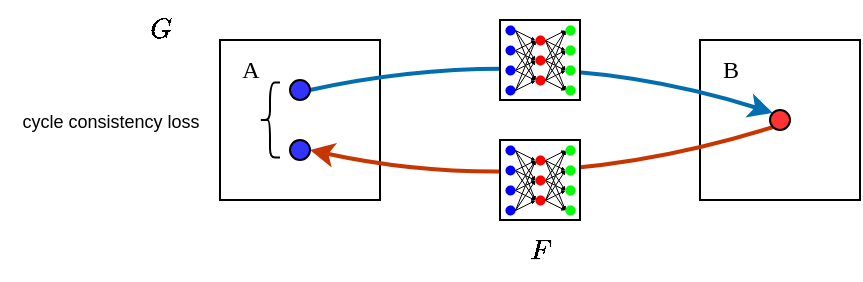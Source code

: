 <mxfile version="22.1.3" type="github">
  <diagram name="Page-1" id="6hGklAR9HjyawwnTF-di">
    <mxGraphModel dx="768" dy="411" grid="1" gridSize="10" guides="1" tooltips="1" connect="1" arrows="1" fold="1" page="1" pageScale="1" pageWidth="850" pageHeight="1100" math="1" shadow="0">
      <root>
        <mxCell id="0" />
        <mxCell id="1" parent="0" />
        <mxCell id="0p1_scHnNHO-Ukw5lkaR-1" value="" style="whiteSpace=wrap;html=1;aspect=fixed;" vertex="1" parent="1">
          <mxGeometry x="200" y="200" width="80" height="80" as="geometry" />
        </mxCell>
        <mxCell id="0p1_scHnNHO-Ukw5lkaR-2" value="" style="whiteSpace=wrap;html=1;aspect=fixed;" vertex="1" parent="1">
          <mxGeometry x="440" y="200" width="80" height="80" as="geometry" />
        </mxCell>
        <mxCell id="0p1_scHnNHO-Ukw5lkaR-3" value="" style="curved=1;endArrow=classic;html=1;rounded=0;exitX=1;exitY=0.5;exitDx=0;exitDy=0;entryX=0;entryY=0;entryDx=0;entryDy=0;fillColor=#1ba1e2;strokeColor=#006EAF;strokeWidth=2;" edge="1" parent="1" source="0p1_scHnNHO-Ukw5lkaR-161" target="0p1_scHnNHO-Ukw5lkaR-163">
          <mxGeometry width="50" height="50" relative="1" as="geometry">
            <mxPoint x="370" y="330" as="sourcePoint" />
            <mxPoint x="420" y="280" as="targetPoint" />
            <Array as="points">
              <mxPoint x="360" y="200" />
            </Array>
          </mxGeometry>
        </mxCell>
        <mxCell id="0p1_scHnNHO-Ukw5lkaR-4" value="" style="curved=1;endArrow=classic;html=1;rounded=0;exitX=0;exitY=1;exitDx=0;exitDy=0;entryX=1;entryY=0.5;entryDx=0;entryDy=0;fillColor=#fa6800;strokeColor=#C73500;strokeWidth=2;" edge="1" parent="1" source="0p1_scHnNHO-Ukw5lkaR-163" target="0p1_scHnNHO-Ukw5lkaR-162">
          <mxGeometry width="50" height="50" relative="1" as="geometry">
            <mxPoint x="500" y="300" as="sourcePoint" />
            <mxPoint x="230" y="300" as="targetPoint" />
            <Array as="points">
              <mxPoint x="360" y="280" />
            </Array>
          </mxGeometry>
        </mxCell>
        <mxCell id="0p1_scHnNHO-Ukw5lkaR-5" value="\(G\)" style="text;html=1;align=center;verticalAlign=middle;resizable=0;points=[];autosize=1;strokeColor=none;fillColor=none;" vertex="1" parent="1">
          <mxGeometry x="145" y="180" width="50" height="30" as="geometry" />
        </mxCell>
        <mxCell id="0p1_scHnNHO-Ukw5lkaR-6" value="\(F\)" style="text;html=1;align=center;verticalAlign=middle;resizable=0;points=[];autosize=1;strokeColor=none;fillColor=none;" vertex="1" parent="1">
          <mxGeometry x="335" y="290" width="50" height="30" as="geometry" />
        </mxCell>
        <mxCell id="0p1_scHnNHO-Ukw5lkaR-85" value="" style="group" vertex="1" connectable="0" parent="1">
          <mxGeometry x="340" y="250" width="40" height="40" as="geometry" />
        </mxCell>
        <mxCell id="0p1_scHnNHO-Ukw5lkaR-86" value="" style="whiteSpace=wrap;html=1;aspect=fixed;" vertex="1" parent="0p1_scHnNHO-Ukw5lkaR-85">
          <mxGeometry width="40" height="40" as="geometry" />
        </mxCell>
        <mxCell id="0p1_scHnNHO-Ukw5lkaR-87" value="" style="ellipse;whiteSpace=wrap;html=1;aspect=fixed;fillColor=#0000ff;strokeColor=#00000000;strokeWidth=0;" vertex="1" parent="0p1_scHnNHO-Ukw5lkaR-85">
          <mxGeometry x="2.5" y="12.5" width="5" height="5" as="geometry" />
        </mxCell>
        <mxCell id="0p1_scHnNHO-Ukw5lkaR-88" value="" style="ellipse;whiteSpace=wrap;html=1;aspect=fixed;fillColor=#0000ff;strokeColor=#000000;strokeWidth=0;" vertex="1" parent="0p1_scHnNHO-Ukw5lkaR-85">
          <mxGeometry x="2.5" y="22.5" width="5" height="5" as="geometry" />
        </mxCell>
        <mxCell id="0p1_scHnNHO-Ukw5lkaR-89" value="" style="ellipse;whiteSpace=wrap;html=1;aspect=fixed;fillColor=#0000ff;strokeColor=#000000;strokeWidth=0;" vertex="1" parent="0p1_scHnNHO-Ukw5lkaR-85">
          <mxGeometry x="2.5" y="32.5" width="5" height="5" as="geometry" />
        </mxCell>
        <mxCell id="0p1_scHnNHO-Ukw5lkaR-90" value="" style="ellipse;whiteSpace=wrap;html=1;aspect=fixed;fillColor=#0000ff;strokeColor=#000000;strokeWidth=0;" vertex="1" parent="0p1_scHnNHO-Ukw5lkaR-85">
          <mxGeometry x="2.5" y="2.5" width="5" height="5" as="geometry" />
        </mxCell>
        <mxCell id="0p1_scHnNHO-Ukw5lkaR-91" value="" style="ellipse;whiteSpace=wrap;html=1;aspect=fixed;strokeWidth=0;fillColor=#00ff00;" vertex="1" parent="0p1_scHnNHO-Ukw5lkaR-85">
          <mxGeometry x="32.5" y="12.5" width="5" height="5" as="geometry" />
        </mxCell>
        <mxCell id="0p1_scHnNHO-Ukw5lkaR-92" value="" style="ellipse;whiteSpace=wrap;html=1;aspect=fixed;strokeWidth=0;fillColor=#00ff00;" vertex="1" parent="0p1_scHnNHO-Ukw5lkaR-85">
          <mxGeometry x="32.5" y="22.5" width="5" height="5" as="geometry" />
        </mxCell>
        <mxCell id="0p1_scHnNHO-Ukw5lkaR-93" value="" style="ellipse;whiteSpace=wrap;html=1;aspect=fixed;strokeWidth=0;fillColor=#00ff00;" vertex="1" parent="0p1_scHnNHO-Ukw5lkaR-85">
          <mxGeometry x="32.5" y="32.5" width="5" height="5" as="geometry" />
        </mxCell>
        <mxCell id="0p1_scHnNHO-Ukw5lkaR-94" value="" style="ellipse;whiteSpace=wrap;html=1;aspect=fixed;strokeWidth=0;fillColor=#00ff00;" vertex="1" parent="0p1_scHnNHO-Ukw5lkaR-85">
          <mxGeometry x="32.5" y="2.5" width="5" height="5" as="geometry" />
        </mxCell>
        <mxCell id="0p1_scHnNHO-Ukw5lkaR-95" value="" style="ellipse;whiteSpace=wrap;html=1;aspect=fixed;strokeWidth=0;fillColor=#ff0000;" vertex="1" parent="0p1_scHnNHO-Ukw5lkaR-85">
          <mxGeometry x="17.5" y="7.5" width="5" height="5" as="geometry" />
        </mxCell>
        <mxCell id="0p1_scHnNHO-Ukw5lkaR-96" value="" style="ellipse;whiteSpace=wrap;html=1;aspect=fixed;strokeWidth=0;fillColor=#ff0000;" vertex="1" parent="0p1_scHnNHO-Ukw5lkaR-85">
          <mxGeometry x="17.5" y="17.5" width="5" height="5" as="geometry" />
        </mxCell>
        <mxCell id="0p1_scHnNHO-Ukw5lkaR-97" value="" style="ellipse;whiteSpace=wrap;html=1;aspect=fixed;strokeWidth=0;fillColor=#ff0000;" vertex="1" parent="0p1_scHnNHO-Ukw5lkaR-85">
          <mxGeometry x="17.5" y="27.5" width="5" height="5" as="geometry" />
        </mxCell>
        <mxCell id="0p1_scHnNHO-Ukw5lkaR-98" value="" style="endArrow=classic;html=1;rounded=0;exitX=1;exitY=0.5;exitDx=0;exitDy=0;entryX=0;entryY=0.5;entryDx=0;entryDy=0;strokeWidth=0.5;endSize=1;" edge="1" parent="0p1_scHnNHO-Ukw5lkaR-85" source="0p1_scHnNHO-Ukw5lkaR-90" target="0p1_scHnNHO-Ukw5lkaR-95">
          <mxGeometry width="50" height="50" relative="1" as="geometry">
            <mxPoint x="27.5" y="77.5" as="sourcePoint" />
            <mxPoint x="22.5" y="-7.5" as="targetPoint" />
            <Array as="points" />
          </mxGeometry>
        </mxCell>
        <mxCell id="0p1_scHnNHO-Ukw5lkaR-99" value="" style="endArrow=classic;html=1;rounded=0;exitX=1;exitY=0.5;exitDx=0;exitDy=0;entryX=0;entryY=0.5;entryDx=0;entryDy=0;strokeWidth=0.5;endSize=1;" edge="1" parent="0p1_scHnNHO-Ukw5lkaR-85" source="0p1_scHnNHO-Ukw5lkaR-87" target="0p1_scHnNHO-Ukw5lkaR-95">
          <mxGeometry width="50" height="50" relative="1" as="geometry">
            <mxPoint x="12.5" y="-2.5" as="sourcePoint" />
            <mxPoint x="22.5" y="2.5" as="targetPoint" />
            <Array as="points">
              <mxPoint x="12.5" y="12.5" />
            </Array>
          </mxGeometry>
        </mxCell>
        <mxCell id="0p1_scHnNHO-Ukw5lkaR-100" value="" style="endArrow=classic;html=1;rounded=0;exitX=1;exitY=0.5;exitDx=0;exitDy=0;entryX=0;entryY=0.5;entryDx=0;entryDy=0;strokeWidth=0.5;endSize=1;" edge="1" parent="0p1_scHnNHO-Ukw5lkaR-85" source="0p1_scHnNHO-Ukw5lkaR-88" target="0p1_scHnNHO-Ukw5lkaR-95">
          <mxGeometry width="50" height="50" relative="1" as="geometry">
            <mxPoint x="12.5" y="10" as="sourcePoint" />
            <mxPoint x="22.5" y="15" as="targetPoint" />
            <Array as="points" />
          </mxGeometry>
        </mxCell>
        <mxCell id="0p1_scHnNHO-Ukw5lkaR-101" value="" style="endArrow=classic;html=1;rounded=0;entryX=0;entryY=0.5;entryDx=0;entryDy=0;strokeWidth=0.5;endSize=1;exitX=1;exitY=0.5;exitDx=0;exitDy=0;" edge="1" parent="0p1_scHnNHO-Ukw5lkaR-85" source="0p1_scHnNHO-Ukw5lkaR-89" target="0p1_scHnNHO-Ukw5lkaR-95">
          <mxGeometry width="50" height="50" relative="1" as="geometry">
            <mxPoint x="12.5" y="27.5" as="sourcePoint" />
            <mxPoint x="27.5" y="20" as="targetPoint" />
            <Array as="points" />
          </mxGeometry>
        </mxCell>
        <mxCell id="0p1_scHnNHO-Ukw5lkaR-102" value="" style="endArrow=classic;html=1;rounded=0;exitX=1;exitY=0.5;exitDx=0;exitDy=0;entryX=0;entryY=0.5;entryDx=0;entryDy=0;strokeWidth=0.5;endSize=1;" edge="1" parent="0p1_scHnNHO-Ukw5lkaR-85" source="0p1_scHnNHO-Ukw5lkaR-90" target="0p1_scHnNHO-Ukw5lkaR-96">
          <mxGeometry width="50" height="50" relative="1" as="geometry">
            <mxPoint x="12.5" y="2.5" as="sourcePoint" />
            <mxPoint x="22.5" y="7.5" as="targetPoint" />
            <Array as="points" />
          </mxGeometry>
        </mxCell>
        <mxCell id="0p1_scHnNHO-Ukw5lkaR-103" value="" style="endArrow=classic;html=1;rounded=0;exitX=1;exitY=0.5;exitDx=0;exitDy=0;entryX=0;entryY=0.5;entryDx=0;entryDy=0;strokeWidth=0.5;endSize=1;" edge="1" parent="0p1_scHnNHO-Ukw5lkaR-85" source="0p1_scHnNHO-Ukw5lkaR-87" target="0p1_scHnNHO-Ukw5lkaR-96">
          <mxGeometry width="50" height="50" relative="1" as="geometry">
            <mxPoint x="17.5" y="12.5" as="sourcePoint" />
            <mxPoint x="27.5" y="17.5" as="targetPoint" />
            <Array as="points" />
          </mxGeometry>
        </mxCell>
        <mxCell id="0p1_scHnNHO-Ukw5lkaR-104" value="" style="endArrow=classic;html=1;rounded=0;exitX=1;exitY=0.5;exitDx=0;exitDy=0;entryX=0;entryY=0.5;entryDx=0;entryDy=0;strokeWidth=0.5;endSize=1;" edge="1" parent="0p1_scHnNHO-Ukw5lkaR-85" source="0p1_scHnNHO-Ukw5lkaR-88" target="0p1_scHnNHO-Ukw5lkaR-96">
          <mxGeometry width="50" height="50" relative="1" as="geometry">
            <mxPoint x="32.5" y="30" as="sourcePoint" />
            <mxPoint x="42.5" y="35" as="targetPoint" />
            <Array as="points" />
          </mxGeometry>
        </mxCell>
        <mxCell id="0p1_scHnNHO-Ukw5lkaR-105" value="" style="endArrow=classic;html=1;rounded=0;exitX=1;exitY=0.5;exitDx=0;exitDy=0;entryX=0;entryY=0.5;entryDx=0;entryDy=0;strokeWidth=0.5;endSize=1;" edge="1" parent="0p1_scHnNHO-Ukw5lkaR-85" source="0p1_scHnNHO-Ukw5lkaR-89" target="0p1_scHnNHO-Ukw5lkaR-96">
          <mxGeometry width="50" height="50" relative="1" as="geometry">
            <mxPoint x="67.5" y="17.5" as="sourcePoint" />
            <mxPoint x="77.5" y="12.5" as="targetPoint" />
            <Array as="points" />
          </mxGeometry>
        </mxCell>
        <mxCell id="0p1_scHnNHO-Ukw5lkaR-106" value="" style="endArrow=classic;html=1;rounded=0;exitX=1;exitY=0.5;exitDx=0;exitDy=0;entryX=0;entryY=0.5;entryDx=0;entryDy=0;strokeWidth=0.5;endSize=1;" edge="1" parent="0p1_scHnNHO-Ukw5lkaR-85" source="0p1_scHnNHO-Ukw5lkaR-89" target="0p1_scHnNHO-Ukw5lkaR-97">
          <mxGeometry width="50" height="50" relative="1" as="geometry">
            <mxPoint x="77.5" y="17.5" as="sourcePoint" />
            <mxPoint x="87.5" y="12.5" as="targetPoint" />
            <Array as="points" />
          </mxGeometry>
        </mxCell>
        <mxCell id="0p1_scHnNHO-Ukw5lkaR-107" value="" style="endArrow=classic;html=1;rounded=0;exitX=1;exitY=0.5;exitDx=0;exitDy=0;entryX=0;entryY=0.5;entryDx=0;entryDy=0;strokeWidth=0.5;endSize=1;" edge="1" parent="0p1_scHnNHO-Ukw5lkaR-85" source="0p1_scHnNHO-Ukw5lkaR-88" target="0p1_scHnNHO-Ukw5lkaR-97">
          <mxGeometry width="50" height="50" relative="1" as="geometry">
            <mxPoint x="82.5" y="22.5" as="sourcePoint" />
            <mxPoint x="92.5" y="17.5" as="targetPoint" />
            <Array as="points" />
          </mxGeometry>
        </mxCell>
        <mxCell id="0p1_scHnNHO-Ukw5lkaR-108" value="" style="endArrow=classic;html=1;rounded=0;exitX=1;exitY=0.5;exitDx=0;exitDy=0;entryX=0;entryY=0.5;entryDx=0;entryDy=0;strokeWidth=0.5;endSize=1;" edge="1" parent="0p1_scHnNHO-Ukw5lkaR-85" source="0p1_scHnNHO-Ukw5lkaR-87" target="0p1_scHnNHO-Ukw5lkaR-97">
          <mxGeometry width="50" height="50" relative="1" as="geometry">
            <mxPoint x="87.5" y="27.5" as="sourcePoint" />
            <mxPoint x="97.5" y="22.5" as="targetPoint" />
            <Array as="points" />
          </mxGeometry>
        </mxCell>
        <mxCell id="0p1_scHnNHO-Ukw5lkaR-109" value="" style="endArrow=classic;html=1;rounded=0;entryX=0;entryY=0.5;entryDx=0;entryDy=0;strokeWidth=0.5;endSize=1;exitX=1;exitY=0.5;exitDx=0;exitDy=0;" edge="1" parent="0p1_scHnNHO-Ukw5lkaR-85" source="0p1_scHnNHO-Ukw5lkaR-90" target="0p1_scHnNHO-Ukw5lkaR-97">
          <mxGeometry width="50" height="50" relative="1" as="geometry">
            <mxPoint x="92.5" y="32.5" as="sourcePoint" />
            <mxPoint x="102.5" y="27.5" as="targetPoint" />
            <Array as="points" />
          </mxGeometry>
        </mxCell>
        <mxCell id="0p1_scHnNHO-Ukw5lkaR-110" value="" style="endArrow=classic;html=1;rounded=0;exitX=1;exitY=0.5;exitDx=0;exitDy=0;entryX=0;entryY=0.5;entryDx=0;entryDy=0;strokeWidth=0.5;endSize=1;" edge="1" parent="0p1_scHnNHO-Ukw5lkaR-85" source="0p1_scHnNHO-Ukw5lkaR-95" target="0p1_scHnNHO-Ukw5lkaR-94">
          <mxGeometry width="50" height="50" relative="1" as="geometry">
            <mxPoint x="22.5" y="2.5" as="sourcePoint" />
            <mxPoint x="32.5" y="-2.5" as="targetPoint" />
            <Array as="points" />
          </mxGeometry>
        </mxCell>
        <mxCell id="0p1_scHnNHO-Ukw5lkaR-111" value="" style="endArrow=classic;html=1;rounded=0;entryX=0;entryY=0.5;entryDx=0;entryDy=0;strokeWidth=0.5;endSize=1;exitX=1;exitY=0.5;exitDx=0;exitDy=0;" edge="1" parent="0p1_scHnNHO-Ukw5lkaR-85" source="0p1_scHnNHO-Ukw5lkaR-95" target="0p1_scHnNHO-Ukw5lkaR-91">
          <mxGeometry width="50" height="50" relative="1" as="geometry">
            <mxPoint x="52.5" y="12.5" as="sourcePoint" />
            <mxPoint x="62.5" y="7.5" as="targetPoint" />
            <Array as="points" />
          </mxGeometry>
        </mxCell>
        <mxCell id="0p1_scHnNHO-Ukw5lkaR-112" value="" style="endArrow=classic;html=1;rounded=0;exitX=1;exitY=0.5;exitDx=0;exitDy=0;entryX=0;entryY=0.5;entryDx=0;entryDy=0;strokeWidth=0.5;endSize=1;" edge="1" parent="0p1_scHnNHO-Ukw5lkaR-85" source="0p1_scHnNHO-Ukw5lkaR-95" target="0p1_scHnNHO-Ukw5lkaR-93">
          <mxGeometry width="50" height="50" relative="1" as="geometry">
            <mxPoint x="62.5" y="17.5" as="sourcePoint" />
            <mxPoint x="72.5" y="12.5" as="targetPoint" />
            <Array as="points" />
          </mxGeometry>
        </mxCell>
        <mxCell id="0p1_scHnNHO-Ukw5lkaR-113" value="" style="endArrow=classic;html=1;rounded=0;entryX=0;entryY=0.5;entryDx=0;entryDy=0;strokeWidth=0.5;endSize=1;exitX=1;exitY=0.5;exitDx=0;exitDy=0;" edge="1" parent="0p1_scHnNHO-Ukw5lkaR-85" source="0p1_scHnNHO-Ukw5lkaR-95" target="0p1_scHnNHO-Ukw5lkaR-92">
          <mxGeometry width="50" height="50" relative="1" as="geometry">
            <mxPoint x="52.5" y="17.5" as="sourcePoint" />
            <mxPoint x="62.5" y="12.5" as="targetPoint" />
            <Array as="points" />
          </mxGeometry>
        </mxCell>
        <mxCell id="0p1_scHnNHO-Ukw5lkaR-114" value="" style="endArrow=classic;html=1;rounded=0;exitX=1;exitY=0.5;exitDx=0;exitDy=0;entryX=0;entryY=0.5;entryDx=0;entryDy=0;strokeWidth=0.5;endSize=1;" edge="1" parent="0p1_scHnNHO-Ukw5lkaR-85" source="0p1_scHnNHO-Ukw5lkaR-96" target="0p1_scHnNHO-Ukw5lkaR-94">
          <mxGeometry width="50" height="50" relative="1" as="geometry">
            <mxPoint x="67.5" y="7.5" as="sourcePoint" />
            <mxPoint x="77.5" y="2.5" as="targetPoint" />
            <Array as="points" />
          </mxGeometry>
        </mxCell>
        <mxCell id="0p1_scHnNHO-Ukw5lkaR-115" value="" style="endArrow=classic;html=1;rounded=0;exitX=1;exitY=0.5;exitDx=0;exitDy=0;entryX=0;entryY=0.5;entryDx=0;entryDy=0;strokeWidth=0.5;endSize=1;" edge="1" parent="0p1_scHnNHO-Ukw5lkaR-85" source="0p1_scHnNHO-Ukw5lkaR-97" target="0p1_scHnNHO-Ukw5lkaR-91">
          <mxGeometry width="50" height="50" relative="1" as="geometry">
            <mxPoint x="67.5" y="22.5" as="sourcePoint" />
            <mxPoint x="77.5" y="17.5" as="targetPoint" />
            <Array as="points" />
          </mxGeometry>
        </mxCell>
        <mxCell id="0p1_scHnNHO-Ukw5lkaR-116" value="" style="endArrow=classic;html=1;rounded=0;exitX=1;exitY=0.5;exitDx=0;exitDy=0;entryX=0;entryY=0.5;entryDx=0;entryDy=0;strokeWidth=0.5;endSize=1;" edge="1" parent="0p1_scHnNHO-Ukw5lkaR-85" source="0p1_scHnNHO-Ukw5lkaR-97" target="0p1_scHnNHO-Ukw5lkaR-94">
          <mxGeometry width="50" height="50" relative="1" as="geometry">
            <mxPoint x="57.5" y="27.5" as="sourcePoint" />
            <mxPoint x="67.5" y="22.5" as="targetPoint" />
            <Array as="points" />
          </mxGeometry>
        </mxCell>
        <mxCell id="0p1_scHnNHO-Ukw5lkaR-117" value="" style="endArrow=classic;html=1;rounded=0;exitX=1;exitY=0.5;exitDx=0;exitDy=0;entryX=0;entryY=0.5;entryDx=0;entryDy=0;strokeWidth=0.5;endSize=1;" edge="1" parent="0p1_scHnNHO-Ukw5lkaR-85" source="0p1_scHnNHO-Ukw5lkaR-97" target="0p1_scHnNHO-Ukw5lkaR-92">
          <mxGeometry width="50" height="50" relative="1" as="geometry">
            <mxPoint x="67.5" y="27.5" as="sourcePoint" />
            <mxPoint x="77.5" y="22.5" as="targetPoint" />
            <Array as="points" />
          </mxGeometry>
        </mxCell>
        <mxCell id="0p1_scHnNHO-Ukw5lkaR-118" value="" style="endArrow=classic;html=1;rounded=0;exitX=1;exitY=0.5;exitDx=0;exitDy=0;entryX=0;entryY=0.5;entryDx=0;entryDy=0;strokeWidth=0.5;endSize=1;" edge="1" parent="0p1_scHnNHO-Ukw5lkaR-85" source="0p1_scHnNHO-Ukw5lkaR-97" target="0p1_scHnNHO-Ukw5lkaR-93">
          <mxGeometry width="50" height="50" relative="1" as="geometry">
            <mxPoint x="82.5" y="27.5" as="sourcePoint" />
            <mxPoint x="92.5" y="22.5" as="targetPoint" />
            <Array as="points" />
          </mxGeometry>
        </mxCell>
        <mxCell id="0p1_scHnNHO-Ukw5lkaR-119" value="" style="endArrow=classic;html=1;rounded=0;exitX=1;exitY=0.5;exitDx=0;exitDy=0;entryX=0;entryY=0.5;entryDx=0;entryDy=0;strokeWidth=0.5;endSize=1;" edge="1" parent="0p1_scHnNHO-Ukw5lkaR-85" source="0p1_scHnNHO-Ukw5lkaR-96" target="0p1_scHnNHO-Ukw5lkaR-91">
          <mxGeometry width="50" height="50" relative="1" as="geometry">
            <mxPoint x="77.5" y="7.5" as="sourcePoint" />
            <mxPoint x="87.5" y="2.5" as="targetPoint" />
            <Array as="points" />
          </mxGeometry>
        </mxCell>
        <mxCell id="0p1_scHnNHO-Ukw5lkaR-120" value="" style="endArrow=classic;html=1;rounded=0;exitX=1;exitY=0.5;exitDx=0;exitDy=0;entryX=0;entryY=0.5;entryDx=0;entryDy=0;strokeWidth=0.5;endSize=1;" edge="1" parent="0p1_scHnNHO-Ukw5lkaR-85" source="0p1_scHnNHO-Ukw5lkaR-96" target="0p1_scHnNHO-Ukw5lkaR-92">
          <mxGeometry width="50" height="50" relative="1" as="geometry">
            <mxPoint x="82.5" y="12.5" as="sourcePoint" />
            <mxPoint x="92.5" y="7.5" as="targetPoint" />
            <Array as="points" />
          </mxGeometry>
        </mxCell>
        <mxCell id="0p1_scHnNHO-Ukw5lkaR-121" value="" style="endArrow=classic;html=1;rounded=0;exitX=1;exitY=0.5;exitDx=0;exitDy=0;entryX=0;entryY=0.5;entryDx=0;entryDy=0;strokeWidth=0.5;endSize=1;" edge="1" parent="0p1_scHnNHO-Ukw5lkaR-85" source="0p1_scHnNHO-Ukw5lkaR-96" target="0p1_scHnNHO-Ukw5lkaR-93">
          <mxGeometry width="50" height="50" relative="1" as="geometry">
            <mxPoint x="87.5" y="17.5" as="sourcePoint" />
            <mxPoint x="97.5" y="12.5" as="targetPoint" />
            <Array as="points" />
          </mxGeometry>
        </mxCell>
        <mxCell id="0p1_scHnNHO-Ukw5lkaR-122" value="" style="group" vertex="1" connectable="0" parent="1">
          <mxGeometry x="340" y="190" width="40" height="40" as="geometry" />
        </mxCell>
        <mxCell id="0p1_scHnNHO-Ukw5lkaR-123" value="" style="whiteSpace=wrap;html=1;aspect=fixed;" vertex="1" parent="0p1_scHnNHO-Ukw5lkaR-122">
          <mxGeometry width="40" height="40" as="geometry" />
        </mxCell>
        <mxCell id="0p1_scHnNHO-Ukw5lkaR-124" value="" style="ellipse;whiteSpace=wrap;html=1;aspect=fixed;fillColor=#0000ff;strokeColor=#00000000;strokeWidth=0;" vertex="1" parent="0p1_scHnNHO-Ukw5lkaR-122">
          <mxGeometry x="2.5" y="12.5" width="5" height="5" as="geometry" />
        </mxCell>
        <mxCell id="0p1_scHnNHO-Ukw5lkaR-125" value="" style="ellipse;whiteSpace=wrap;html=1;aspect=fixed;fillColor=#0000ff;strokeColor=#000000;strokeWidth=0;" vertex="1" parent="0p1_scHnNHO-Ukw5lkaR-122">
          <mxGeometry x="2.5" y="22.5" width="5" height="5" as="geometry" />
        </mxCell>
        <mxCell id="0p1_scHnNHO-Ukw5lkaR-126" value="" style="ellipse;whiteSpace=wrap;html=1;aspect=fixed;fillColor=#0000ff;strokeColor=#000000;strokeWidth=0;" vertex="1" parent="0p1_scHnNHO-Ukw5lkaR-122">
          <mxGeometry x="2.5" y="32.5" width="5" height="5" as="geometry" />
        </mxCell>
        <mxCell id="0p1_scHnNHO-Ukw5lkaR-127" value="" style="ellipse;whiteSpace=wrap;html=1;aspect=fixed;fillColor=#0000ff;strokeColor=#000000;strokeWidth=0;" vertex="1" parent="0p1_scHnNHO-Ukw5lkaR-122">
          <mxGeometry x="2.5" y="2.5" width="5" height="5" as="geometry" />
        </mxCell>
        <mxCell id="0p1_scHnNHO-Ukw5lkaR-128" value="" style="ellipse;whiteSpace=wrap;html=1;aspect=fixed;strokeWidth=0;fillColor=#00ff00;" vertex="1" parent="0p1_scHnNHO-Ukw5lkaR-122">
          <mxGeometry x="32.5" y="12.5" width="5" height="5" as="geometry" />
        </mxCell>
        <mxCell id="0p1_scHnNHO-Ukw5lkaR-129" value="" style="ellipse;whiteSpace=wrap;html=1;aspect=fixed;strokeWidth=0;fillColor=#00ff00;" vertex="1" parent="0p1_scHnNHO-Ukw5lkaR-122">
          <mxGeometry x="32.5" y="22.5" width="5" height="5" as="geometry" />
        </mxCell>
        <mxCell id="0p1_scHnNHO-Ukw5lkaR-130" value="" style="ellipse;whiteSpace=wrap;html=1;aspect=fixed;strokeWidth=0;fillColor=#00ff00;" vertex="1" parent="0p1_scHnNHO-Ukw5lkaR-122">
          <mxGeometry x="32.5" y="32.5" width="5" height="5" as="geometry" />
        </mxCell>
        <mxCell id="0p1_scHnNHO-Ukw5lkaR-131" value="" style="ellipse;whiteSpace=wrap;html=1;aspect=fixed;strokeWidth=0;fillColor=#00ff00;" vertex="1" parent="0p1_scHnNHO-Ukw5lkaR-122">
          <mxGeometry x="32.5" y="2.5" width="5" height="5" as="geometry" />
        </mxCell>
        <mxCell id="0p1_scHnNHO-Ukw5lkaR-132" value="" style="ellipse;whiteSpace=wrap;html=1;aspect=fixed;strokeWidth=0;fillColor=#ff0000;" vertex="1" parent="0p1_scHnNHO-Ukw5lkaR-122">
          <mxGeometry x="17.5" y="7.5" width="5" height="5" as="geometry" />
        </mxCell>
        <mxCell id="0p1_scHnNHO-Ukw5lkaR-133" value="" style="ellipse;whiteSpace=wrap;html=1;aspect=fixed;strokeWidth=0;fillColor=#ff0000;" vertex="1" parent="0p1_scHnNHO-Ukw5lkaR-122">
          <mxGeometry x="17.5" y="17.5" width="5" height="5" as="geometry" />
        </mxCell>
        <mxCell id="0p1_scHnNHO-Ukw5lkaR-134" value="" style="ellipse;whiteSpace=wrap;html=1;aspect=fixed;strokeWidth=0;fillColor=#ff0000;" vertex="1" parent="0p1_scHnNHO-Ukw5lkaR-122">
          <mxGeometry x="17.5" y="27.5" width="5" height="5" as="geometry" />
        </mxCell>
        <mxCell id="0p1_scHnNHO-Ukw5lkaR-135" value="" style="endArrow=classic;html=1;rounded=0;exitX=1;exitY=0.5;exitDx=0;exitDy=0;entryX=0;entryY=0.5;entryDx=0;entryDy=0;strokeWidth=0.5;endSize=1;" edge="1" parent="0p1_scHnNHO-Ukw5lkaR-122" source="0p1_scHnNHO-Ukw5lkaR-127" target="0p1_scHnNHO-Ukw5lkaR-132">
          <mxGeometry width="50" height="50" relative="1" as="geometry">
            <mxPoint x="27.5" y="77.5" as="sourcePoint" />
            <mxPoint x="22.5" y="-7.5" as="targetPoint" />
            <Array as="points" />
          </mxGeometry>
        </mxCell>
        <mxCell id="0p1_scHnNHO-Ukw5lkaR-136" value="" style="endArrow=classic;html=1;rounded=0;exitX=1;exitY=0.5;exitDx=0;exitDy=0;entryX=0;entryY=0.5;entryDx=0;entryDy=0;strokeWidth=0.5;endSize=1;" edge="1" parent="0p1_scHnNHO-Ukw5lkaR-122" source="0p1_scHnNHO-Ukw5lkaR-124" target="0p1_scHnNHO-Ukw5lkaR-132">
          <mxGeometry width="50" height="50" relative="1" as="geometry">
            <mxPoint x="12.5" y="-2.5" as="sourcePoint" />
            <mxPoint x="22.5" y="2.5" as="targetPoint" />
            <Array as="points">
              <mxPoint x="12.5" y="12.5" />
            </Array>
          </mxGeometry>
        </mxCell>
        <mxCell id="0p1_scHnNHO-Ukw5lkaR-137" value="" style="endArrow=classic;html=1;rounded=0;exitX=1;exitY=0.5;exitDx=0;exitDy=0;entryX=0;entryY=0.5;entryDx=0;entryDy=0;strokeWidth=0.5;endSize=1;" edge="1" parent="0p1_scHnNHO-Ukw5lkaR-122" source="0p1_scHnNHO-Ukw5lkaR-125" target="0p1_scHnNHO-Ukw5lkaR-132">
          <mxGeometry width="50" height="50" relative="1" as="geometry">
            <mxPoint x="12.5" y="10" as="sourcePoint" />
            <mxPoint x="22.5" y="15" as="targetPoint" />
            <Array as="points" />
          </mxGeometry>
        </mxCell>
        <mxCell id="0p1_scHnNHO-Ukw5lkaR-138" value="" style="endArrow=classic;html=1;rounded=0;entryX=0;entryY=0.5;entryDx=0;entryDy=0;strokeWidth=0.5;endSize=1;exitX=1;exitY=0.5;exitDx=0;exitDy=0;" edge="1" parent="0p1_scHnNHO-Ukw5lkaR-122" source="0p1_scHnNHO-Ukw5lkaR-126" target="0p1_scHnNHO-Ukw5lkaR-132">
          <mxGeometry width="50" height="50" relative="1" as="geometry">
            <mxPoint x="12.5" y="27.5" as="sourcePoint" />
            <mxPoint x="27.5" y="20" as="targetPoint" />
            <Array as="points" />
          </mxGeometry>
        </mxCell>
        <mxCell id="0p1_scHnNHO-Ukw5lkaR-139" value="" style="endArrow=classic;html=1;rounded=0;exitX=1;exitY=0.5;exitDx=0;exitDy=0;entryX=0;entryY=0.5;entryDx=0;entryDy=0;strokeWidth=0.5;endSize=1;" edge="1" parent="0p1_scHnNHO-Ukw5lkaR-122" source="0p1_scHnNHO-Ukw5lkaR-127" target="0p1_scHnNHO-Ukw5lkaR-133">
          <mxGeometry width="50" height="50" relative="1" as="geometry">
            <mxPoint x="12.5" y="2.5" as="sourcePoint" />
            <mxPoint x="22.5" y="7.5" as="targetPoint" />
            <Array as="points" />
          </mxGeometry>
        </mxCell>
        <mxCell id="0p1_scHnNHO-Ukw5lkaR-140" value="" style="endArrow=classic;html=1;rounded=0;exitX=1;exitY=0.5;exitDx=0;exitDy=0;entryX=0;entryY=0.5;entryDx=0;entryDy=0;strokeWidth=0.5;endSize=1;" edge="1" parent="0p1_scHnNHO-Ukw5lkaR-122" source="0p1_scHnNHO-Ukw5lkaR-124" target="0p1_scHnNHO-Ukw5lkaR-133">
          <mxGeometry width="50" height="50" relative="1" as="geometry">
            <mxPoint x="17.5" y="12.5" as="sourcePoint" />
            <mxPoint x="27.5" y="17.5" as="targetPoint" />
            <Array as="points" />
          </mxGeometry>
        </mxCell>
        <mxCell id="0p1_scHnNHO-Ukw5lkaR-141" value="" style="endArrow=classic;html=1;rounded=0;exitX=1;exitY=0.5;exitDx=0;exitDy=0;entryX=0;entryY=0.5;entryDx=0;entryDy=0;strokeWidth=0.5;endSize=1;" edge="1" parent="0p1_scHnNHO-Ukw5lkaR-122" source="0p1_scHnNHO-Ukw5lkaR-125" target="0p1_scHnNHO-Ukw5lkaR-133">
          <mxGeometry width="50" height="50" relative="1" as="geometry">
            <mxPoint x="32.5" y="30" as="sourcePoint" />
            <mxPoint x="42.5" y="35" as="targetPoint" />
            <Array as="points" />
          </mxGeometry>
        </mxCell>
        <mxCell id="0p1_scHnNHO-Ukw5lkaR-142" value="" style="endArrow=classic;html=1;rounded=0;exitX=1;exitY=0.5;exitDx=0;exitDy=0;entryX=0;entryY=0.5;entryDx=0;entryDy=0;strokeWidth=0.5;endSize=1;" edge="1" parent="0p1_scHnNHO-Ukw5lkaR-122" source="0p1_scHnNHO-Ukw5lkaR-126" target="0p1_scHnNHO-Ukw5lkaR-133">
          <mxGeometry width="50" height="50" relative="1" as="geometry">
            <mxPoint x="67.5" y="17.5" as="sourcePoint" />
            <mxPoint x="77.5" y="12.5" as="targetPoint" />
            <Array as="points" />
          </mxGeometry>
        </mxCell>
        <mxCell id="0p1_scHnNHO-Ukw5lkaR-143" value="" style="endArrow=classic;html=1;rounded=0;exitX=1;exitY=0.5;exitDx=0;exitDy=0;entryX=0;entryY=0.5;entryDx=0;entryDy=0;strokeWidth=0.5;endSize=1;" edge="1" parent="0p1_scHnNHO-Ukw5lkaR-122" source="0p1_scHnNHO-Ukw5lkaR-126" target="0p1_scHnNHO-Ukw5lkaR-134">
          <mxGeometry width="50" height="50" relative="1" as="geometry">
            <mxPoint x="77.5" y="17.5" as="sourcePoint" />
            <mxPoint x="87.5" y="12.5" as="targetPoint" />
            <Array as="points" />
          </mxGeometry>
        </mxCell>
        <mxCell id="0p1_scHnNHO-Ukw5lkaR-144" value="" style="endArrow=classic;html=1;rounded=0;exitX=1;exitY=0.5;exitDx=0;exitDy=0;entryX=0;entryY=0.5;entryDx=0;entryDy=0;strokeWidth=0.5;endSize=1;" edge="1" parent="0p1_scHnNHO-Ukw5lkaR-122" source="0p1_scHnNHO-Ukw5lkaR-125" target="0p1_scHnNHO-Ukw5lkaR-134">
          <mxGeometry width="50" height="50" relative="1" as="geometry">
            <mxPoint x="82.5" y="22.5" as="sourcePoint" />
            <mxPoint x="92.5" y="17.5" as="targetPoint" />
            <Array as="points" />
          </mxGeometry>
        </mxCell>
        <mxCell id="0p1_scHnNHO-Ukw5lkaR-145" value="" style="endArrow=classic;html=1;rounded=0;exitX=1;exitY=0.5;exitDx=0;exitDy=0;entryX=0;entryY=0.5;entryDx=0;entryDy=0;strokeWidth=0.5;endSize=1;" edge="1" parent="0p1_scHnNHO-Ukw5lkaR-122" source="0p1_scHnNHO-Ukw5lkaR-124" target="0p1_scHnNHO-Ukw5lkaR-134">
          <mxGeometry width="50" height="50" relative="1" as="geometry">
            <mxPoint x="87.5" y="27.5" as="sourcePoint" />
            <mxPoint x="97.5" y="22.5" as="targetPoint" />
            <Array as="points" />
          </mxGeometry>
        </mxCell>
        <mxCell id="0p1_scHnNHO-Ukw5lkaR-146" value="" style="endArrow=classic;html=1;rounded=0;entryX=0;entryY=0.5;entryDx=0;entryDy=0;strokeWidth=0.5;endSize=1;exitX=1;exitY=0.5;exitDx=0;exitDy=0;" edge="1" parent="0p1_scHnNHO-Ukw5lkaR-122" source="0p1_scHnNHO-Ukw5lkaR-127" target="0p1_scHnNHO-Ukw5lkaR-134">
          <mxGeometry width="50" height="50" relative="1" as="geometry">
            <mxPoint x="92.5" y="32.5" as="sourcePoint" />
            <mxPoint x="102.5" y="27.5" as="targetPoint" />
            <Array as="points" />
          </mxGeometry>
        </mxCell>
        <mxCell id="0p1_scHnNHO-Ukw5lkaR-147" value="" style="endArrow=classic;html=1;rounded=0;exitX=1;exitY=0.5;exitDx=0;exitDy=0;entryX=0;entryY=0.5;entryDx=0;entryDy=0;strokeWidth=0.5;endSize=1;" edge="1" parent="0p1_scHnNHO-Ukw5lkaR-122" source="0p1_scHnNHO-Ukw5lkaR-132" target="0p1_scHnNHO-Ukw5lkaR-131">
          <mxGeometry width="50" height="50" relative="1" as="geometry">
            <mxPoint x="22.5" y="2.5" as="sourcePoint" />
            <mxPoint x="32.5" y="-2.5" as="targetPoint" />
            <Array as="points" />
          </mxGeometry>
        </mxCell>
        <mxCell id="0p1_scHnNHO-Ukw5lkaR-148" value="" style="endArrow=classic;html=1;rounded=0;entryX=0;entryY=0.5;entryDx=0;entryDy=0;strokeWidth=0.5;endSize=1;exitX=1;exitY=0.5;exitDx=0;exitDy=0;" edge="1" parent="0p1_scHnNHO-Ukw5lkaR-122" source="0p1_scHnNHO-Ukw5lkaR-132" target="0p1_scHnNHO-Ukw5lkaR-128">
          <mxGeometry width="50" height="50" relative="1" as="geometry">
            <mxPoint x="52.5" y="12.5" as="sourcePoint" />
            <mxPoint x="62.5" y="7.5" as="targetPoint" />
            <Array as="points" />
          </mxGeometry>
        </mxCell>
        <mxCell id="0p1_scHnNHO-Ukw5lkaR-149" value="" style="endArrow=classic;html=1;rounded=0;exitX=1;exitY=0.5;exitDx=0;exitDy=0;entryX=0;entryY=0.5;entryDx=0;entryDy=0;strokeWidth=0.5;endSize=1;" edge="1" parent="0p1_scHnNHO-Ukw5lkaR-122" source="0p1_scHnNHO-Ukw5lkaR-132" target="0p1_scHnNHO-Ukw5lkaR-130">
          <mxGeometry width="50" height="50" relative="1" as="geometry">
            <mxPoint x="62.5" y="17.5" as="sourcePoint" />
            <mxPoint x="72.5" y="12.5" as="targetPoint" />
            <Array as="points" />
          </mxGeometry>
        </mxCell>
        <mxCell id="0p1_scHnNHO-Ukw5lkaR-150" value="" style="endArrow=classic;html=1;rounded=0;entryX=0;entryY=0.5;entryDx=0;entryDy=0;strokeWidth=0.5;endSize=1;exitX=1;exitY=0.5;exitDx=0;exitDy=0;" edge="1" parent="0p1_scHnNHO-Ukw5lkaR-122" source="0p1_scHnNHO-Ukw5lkaR-132" target="0p1_scHnNHO-Ukw5lkaR-129">
          <mxGeometry width="50" height="50" relative="1" as="geometry">
            <mxPoint x="52.5" y="17.5" as="sourcePoint" />
            <mxPoint x="62.5" y="12.5" as="targetPoint" />
            <Array as="points" />
          </mxGeometry>
        </mxCell>
        <mxCell id="0p1_scHnNHO-Ukw5lkaR-151" value="" style="endArrow=classic;html=1;rounded=0;exitX=1;exitY=0.5;exitDx=0;exitDy=0;entryX=0;entryY=0.5;entryDx=0;entryDy=0;strokeWidth=0.5;endSize=1;" edge="1" parent="0p1_scHnNHO-Ukw5lkaR-122" source="0p1_scHnNHO-Ukw5lkaR-133" target="0p1_scHnNHO-Ukw5lkaR-131">
          <mxGeometry width="50" height="50" relative="1" as="geometry">
            <mxPoint x="67.5" y="7.5" as="sourcePoint" />
            <mxPoint x="77.5" y="2.5" as="targetPoint" />
            <Array as="points" />
          </mxGeometry>
        </mxCell>
        <mxCell id="0p1_scHnNHO-Ukw5lkaR-152" value="" style="endArrow=classic;html=1;rounded=0;exitX=1;exitY=0.5;exitDx=0;exitDy=0;entryX=0;entryY=0.5;entryDx=0;entryDy=0;strokeWidth=0.5;endSize=1;" edge="1" parent="0p1_scHnNHO-Ukw5lkaR-122" source="0p1_scHnNHO-Ukw5lkaR-134" target="0p1_scHnNHO-Ukw5lkaR-128">
          <mxGeometry width="50" height="50" relative="1" as="geometry">
            <mxPoint x="67.5" y="22.5" as="sourcePoint" />
            <mxPoint x="77.5" y="17.5" as="targetPoint" />
            <Array as="points" />
          </mxGeometry>
        </mxCell>
        <mxCell id="0p1_scHnNHO-Ukw5lkaR-153" value="" style="endArrow=classic;html=1;rounded=0;exitX=1;exitY=0.5;exitDx=0;exitDy=0;entryX=0;entryY=0.5;entryDx=0;entryDy=0;strokeWidth=0.5;endSize=1;" edge="1" parent="0p1_scHnNHO-Ukw5lkaR-122" source="0p1_scHnNHO-Ukw5lkaR-134" target="0p1_scHnNHO-Ukw5lkaR-131">
          <mxGeometry width="50" height="50" relative="1" as="geometry">
            <mxPoint x="57.5" y="27.5" as="sourcePoint" />
            <mxPoint x="67.5" y="22.5" as="targetPoint" />
            <Array as="points" />
          </mxGeometry>
        </mxCell>
        <mxCell id="0p1_scHnNHO-Ukw5lkaR-154" value="" style="endArrow=classic;html=1;rounded=0;exitX=1;exitY=0.5;exitDx=0;exitDy=0;entryX=0;entryY=0.5;entryDx=0;entryDy=0;strokeWidth=0.5;endSize=1;" edge="1" parent="0p1_scHnNHO-Ukw5lkaR-122" source="0p1_scHnNHO-Ukw5lkaR-134" target="0p1_scHnNHO-Ukw5lkaR-129">
          <mxGeometry width="50" height="50" relative="1" as="geometry">
            <mxPoint x="67.5" y="27.5" as="sourcePoint" />
            <mxPoint x="77.5" y="22.5" as="targetPoint" />
            <Array as="points" />
          </mxGeometry>
        </mxCell>
        <mxCell id="0p1_scHnNHO-Ukw5lkaR-155" value="" style="endArrow=classic;html=1;rounded=0;exitX=1;exitY=0.5;exitDx=0;exitDy=0;entryX=0;entryY=0.5;entryDx=0;entryDy=0;strokeWidth=0.5;endSize=1;" edge="1" parent="0p1_scHnNHO-Ukw5lkaR-122" source="0p1_scHnNHO-Ukw5lkaR-134" target="0p1_scHnNHO-Ukw5lkaR-130">
          <mxGeometry width="50" height="50" relative="1" as="geometry">
            <mxPoint x="82.5" y="27.5" as="sourcePoint" />
            <mxPoint x="92.5" y="22.5" as="targetPoint" />
            <Array as="points" />
          </mxGeometry>
        </mxCell>
        <mxCell id="0p1_scHnNHO-Ukw5lkaR-156" value="" style="endArrow=classic;html=1;rounded=0;exitX=1;exitY=0.5;exitDx=0;exitDy=0;entryX=0;entryY=0.5;entryDx=0;entryDy=0;strokeWidth=0.5;endSize=1;" edge="1" parent="0p1_scHnNHO-Ukw5lkaR-122" source="0p1_scHnNHO-Ukw5lkaR-133" target="0p1_scHnNHO-Ukw5lkaR-128">
          <mxGeometry width="50" height="50" relative="1" as="geometry">
            <mxPoint x="77.5" y="7.5" as="sourcePoint" />
            <mxPoint x="87.5" y="2.5" as="targetPoint" />
            <Array as="points" />
          </mxGeometry>
        </mxCell>
        <mxCell id="0p1_scHnNHO-Ukw5lkaR-157" value="" style="endArrow=classic;html=1;rounded=0;exitX=1;exitY=0.5;exitDx=0;exitDy=0;entryX=0;entryY=0.5;entryDx=0;entryDy=0;strokeWidth=0.5;endSize=1;" edge="1" parent="0p1_scHnNHO-Ukw5lkaR-122" source="0p1_scHnNHO-Ukw5lkaR-133" target="0p1_scHnNHO-Ukw5lkaR-129">
          <mxGeometry width="50" height="50" relative="1" as="geometry">
            <mxPoint x="82.5" y="12.5" as="sourcePoint" />
            <mxPoint x="92.5" y="7.5" as="targetPoint" />
            <Array as="points" />
          </mxGeometry>
        </mxCell>
        <mxCell id="0p1_scHnNHO-Ukw5lkaR-158" value="" style="endArrow=classic;html=1;rounded=0;exitX=1;exitY=0.5;exitDx=0;exitDy=0;entryX=0;entryY=0.5;entryDx=0;entryDy=0;strokeWidth=0.5;endSize=1;" edge="1" parent="0p1_scHnNHO-Ukw5lkaR-122" source="0p1_scHnNHO-Ukw5lkaR-133" target="0p1_scHnNHO-Ukw5lkaR-130">
          <mxGeometry width="50" height="50" relative="1" as="geometry">
            <mxPoint x="87.5" y="17.5" as="sourcePoint" />
            <mxPoint x="97.5" y="12.5" as="targetPoint" />
            <Array as="points" />
          </mxGeometry>
        </mxCell>
        <mxCell id="0p1_scHnNHO-Ukw5lkaR-159" value="&lt;font face=&quot;Times New Roman&quot;&gt;A&lt;/font&gt;" style="text;html=1;align=center;verticalAlign=middle;resizable=0;points=[];autosize=1;strokeColor=none;fillColor=none;" vertex="1" parent="1">
          <mxGeometry x="200" y="200" width="30" height="30" as="geometry" />
        </mxCell>
        <mxCell id="0p1_scHnNHO-Ukw5lkaR-160" value="&lt;font face=&quot;Times New Roman&quot;&gt;B&lt;/font&gt;" style="text;html=1;align=center;verticalAlign=middle;resizable=0;points=[];autosize=1;strokeColor=none;fillColor=none;" vertex="1" parent="1">
          <mxGeometry x="440" y="200" width="30" height="30" as="geometry" />
        </mxCell>
        <mxCell id="0p1_scHnNHO-Ukw5lkaR-161" value="" style="ellipse;whiteSpace=wrap;html=1;aspect=fixed;gradientColor=none;fillColor=#3333FF;strokeColor=#000000;" vertex="1" parent="1">
          <mxGeometry x="235" y="220" width="10" height="10" as="geometry" />
        </mxCell>
        <mxCell id="0p1_scHnNHO-Ukw5lkaR-162" value="" style="ellipse;whiteSpace=wrap;html=1;aspect=fixed;fillColor=#3333FF;" vertex="1" parent="1">
          <mxGeometry x="235" y="250" width="10" height="10" as="geometry" />
        </mxCell>
        <mxCell id="0p1_scHnNHO-Ukw5lkaR-163" value="" style="ellipse;whiteSpace=wrap;html=1;aspect=fixed;fillColor=#FF3333;" vertex="1" parent="1">
          <mxGeometry x="475" y="235" width="10" height="10" as="geometry" />
        </mxCell>
        <mxCell id="0p1_scHnNHO-Ukw5lkaR-164" value="" style="shape=curlyBracket;whiteSpace=wrap;html=1;rounded=1;labelPosition=left;verticalLabelPosition=middle;align=right;verticalAlign=middle;" vertex="1" parent="1">
          <mxGeometry x="220" y="221.25" width="10" height="37.5" as="geometry" />
        </mxCell>
        <mxCell id="0p1_scHnNHO-Ukw5lkaR-165" value="&lt;font style=&quot;font-size: 9px;&quot;&gt;cycle consistency loss&lt;/font&gt;" style="text;html=1;align=center;verticalAlign=middle;resizable=0;points=[];autosize=1;strokeColor=none;fillColor=none;" vertex="1" parent="1">
          <mxGeometry x="90" y="225" width="110" height="30" as="geometry" />
        </mxCell>
      </root>
    </mxGraphModel>
  </diagram>
</mxfile>

